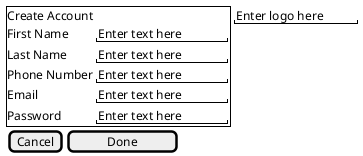 @startsalt

{
{^
Create Account
First Name | "Enter text here "
Last Name | "Enter text here "
Phone Number | "Enter text here "
Email | "Enter text here "
Password | "Enter text here "
} |
{
"Enter logo here"
}
{
[Cancel]|[    Done     ]
}
}
@endsalt